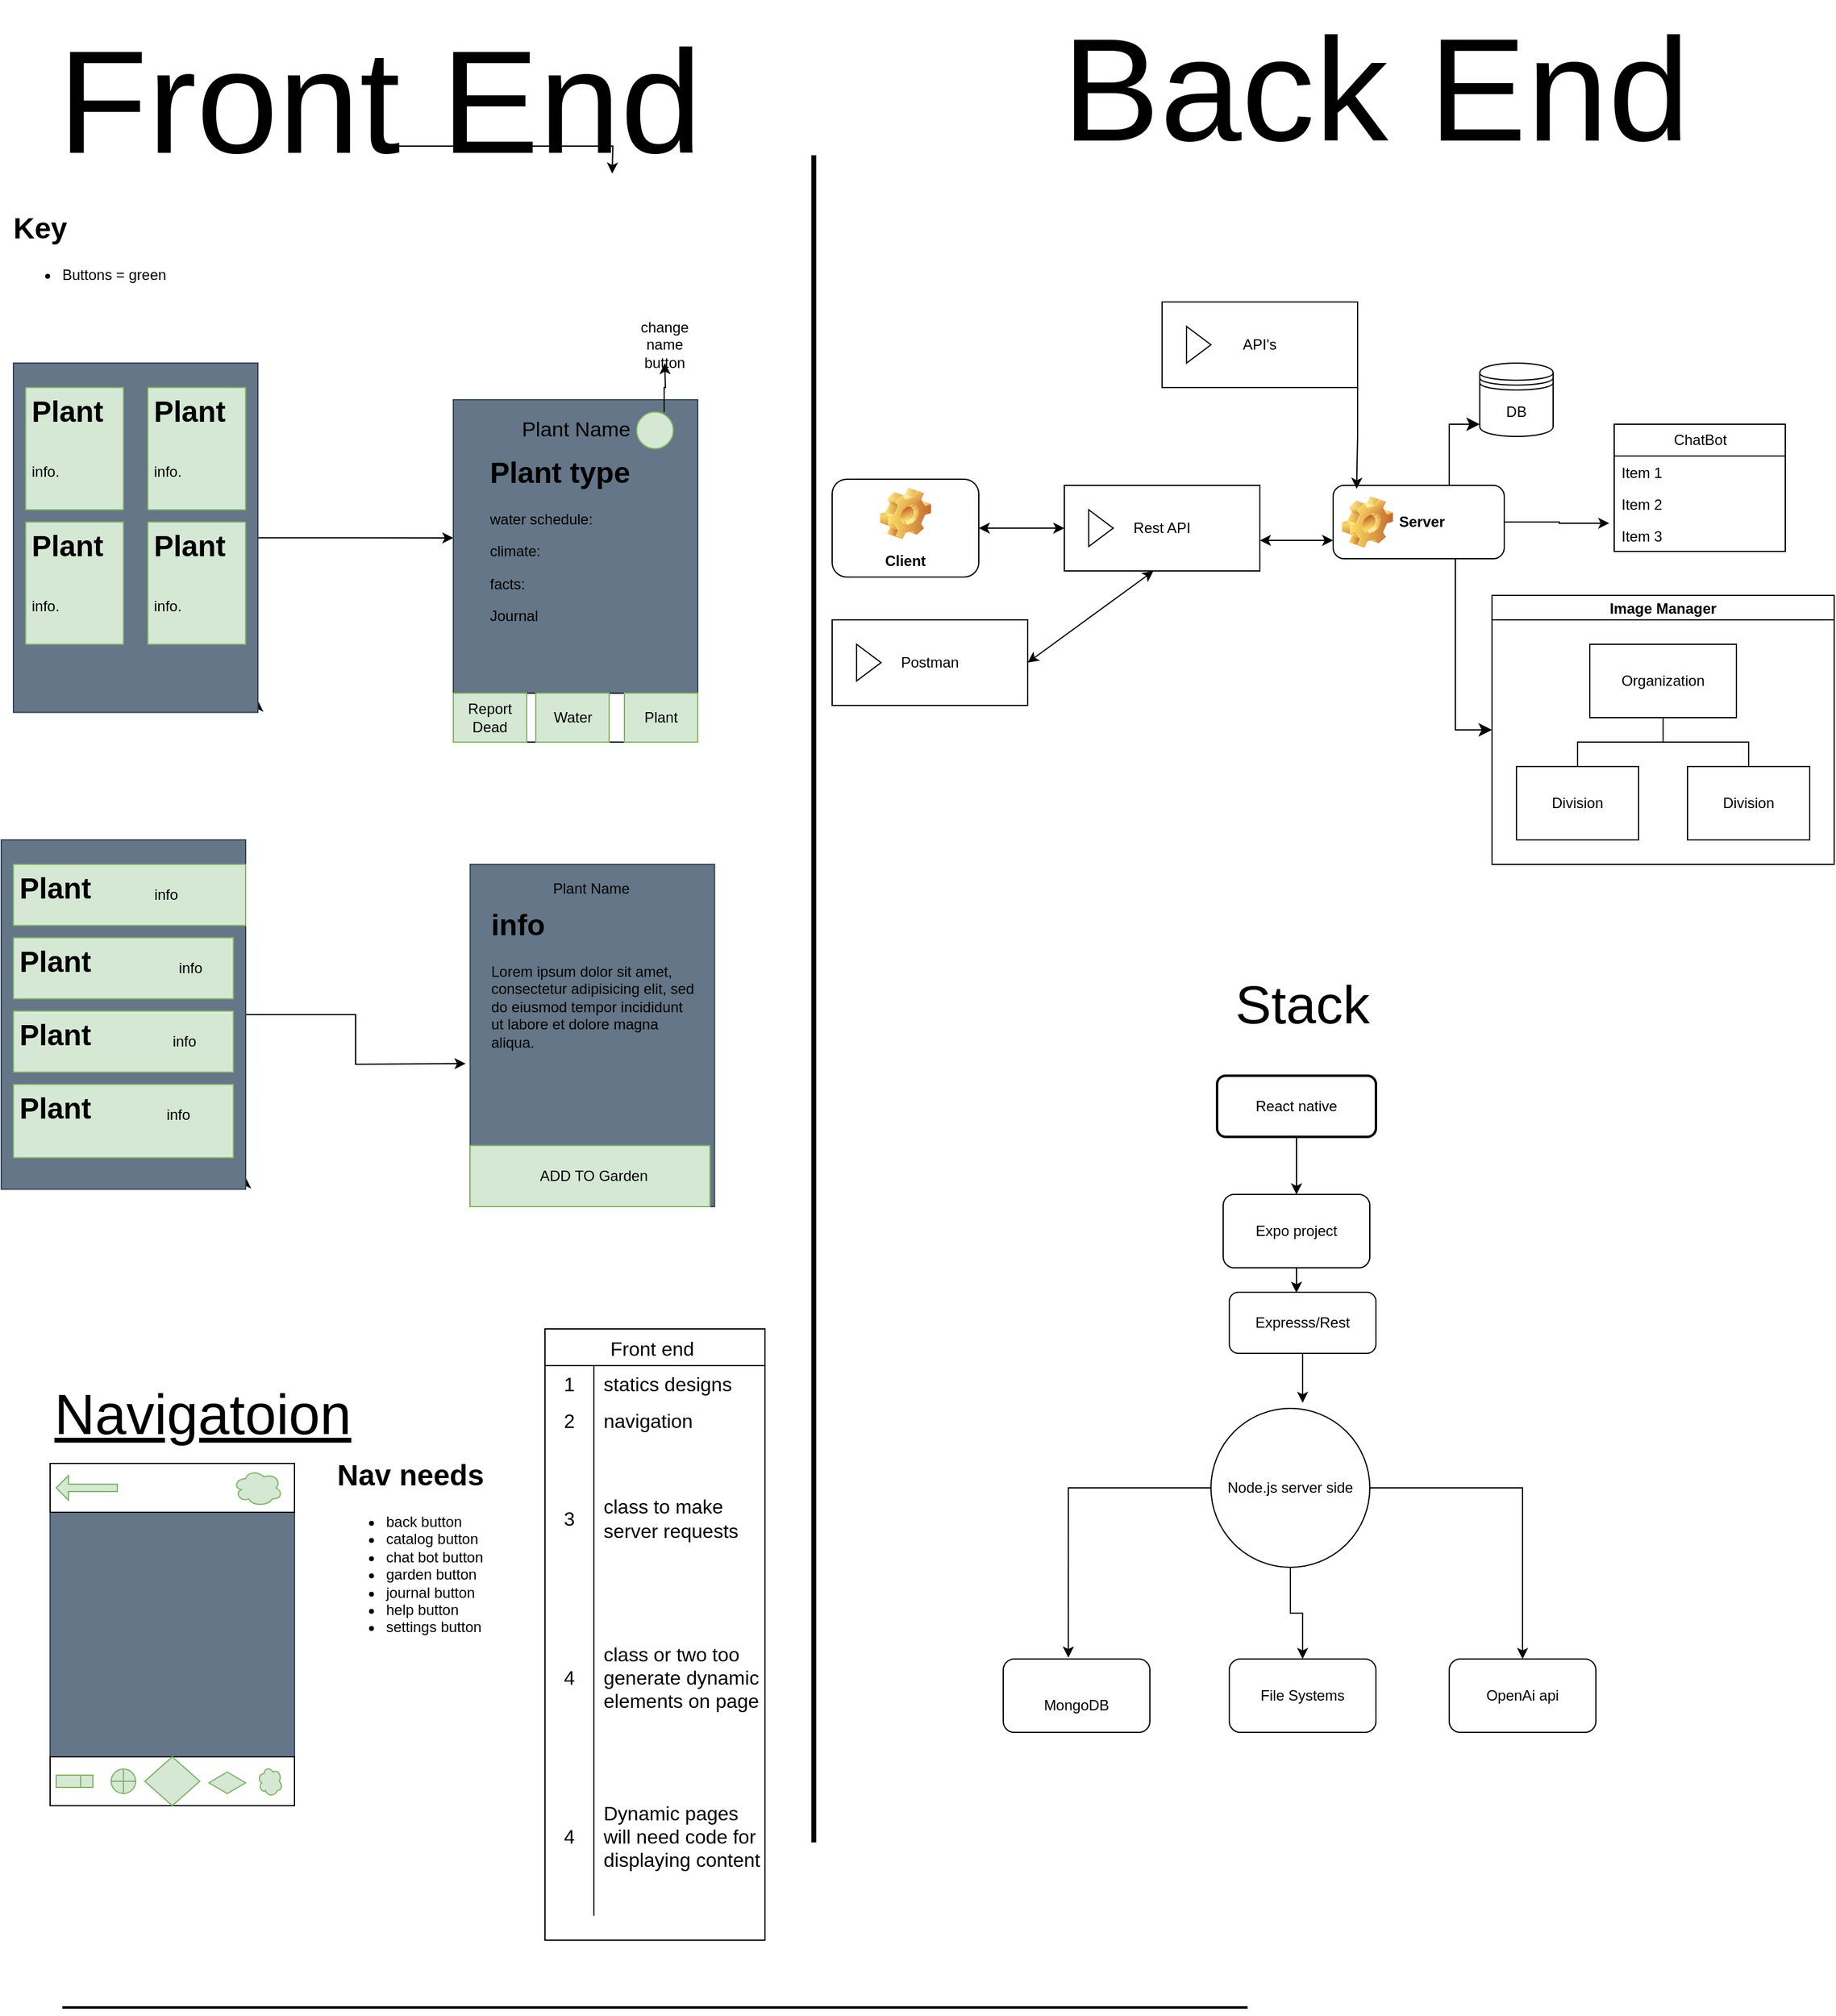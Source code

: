 <mxfile version="23.1.5" type="github">
  <diagram name="Page-1" id="HZjEvbOUQnJ17dc9Jhi6">
    <mxGraphModel dx="1195" dy="1728" grid="1" gridSize="10" guides="1" tooltips="1" connect="1" arrows="1" fold="1" page="1" pageScale="1" pageWidth="850" pageHeight="1100" math="0" shadow="0">
      <root>
        <mxCell id="0" />
        <mxCell id="1" parent="0" />
        <mxCell id="RD_BjFuZVKAJSrdPhWW8-18" value="" style="group" parent="1" vertex="1" connectable="0">
          <mxGeometry x="50" y="60" width="290" height="395.71" as="geometry" />
        </mxCell>
        <mxCell id="RD_BjFuZVKAJSrdPhWW8-17" style="edgeStyle=orthogonalEdgeStyle;rounded=0;orthogonalLoop=1;jettySize=auto;html=1;exitX=1;exitY=1;exitDx=0;exitDy=0;" parent="RD_BjFuZVKAJSrdPhWW8-18" source="RD_BjFuZVKAJSrdPhWW8-3" edge="1">
          <mxGeometry relative="1" as="geometry">
            <mxPoint x="190" y="256" as="targetPoint" />
          </mxGeometry>
        </mxCell>
        <mxCell id="RD_BjFuZVKAJSrdPhWW8-24" style="edgeStyle=orthogonalEdgeStyle;rounded=0;orthogonalLoop=1;jettySize=auto;html=1;exitX=1;exitY=0.5;exitDx=0;exitDy=0;" parent="RD_BjFuZVKAJSrdPhWW8-18" source="RD_BjFuZVKAJSrdPhWW8-3" edge="1">
          <mxGeometry relative="1" as="geometry">
            <mxPoint x="350" y="123" as="targetPoint" />
          </mxGeometry>
        </mxCell>
        <mxCell id="RD_BjFuZVKAJSrdPhWW8-3" value="" style="whiteSpace=wrap;html=1;aspect=fixed;fillColor=#647687;fontColor=#ffffff;strokeColor=#314354;rotation=0;" parent="RD_BjFuZVKAJSrdPhWW8-18" vertex="1">
          <mxGeometry x="-10" y="-20" width="200" height="285.71" as="geometry">
            <mxPoint x="100" y="130" as="offset" />
          </mxGeometry>
        </mxCell>
        <mxCell id="RD_BjFuZVKAJSrdPhWW8-7" value="" style="rounded=0;whiteSpace=wrap;html=1;" parent="RD_BjFuZVKAJSrdPhWW8-18" vertex="1">
          <mxGeometry x="100" width="80" height="100" as="geometry" />
        </mxCell>
        <mxCell id="RD_BjFuZVKAJSrdPhWW8-8" value="" style="rounded=0;whiteSpace=wrap;html=1;" parent="RD_BjFuZVKAJSrdPhWW8-18" vertex="1">
          <mxGeometry width="80" height="100" as="geometry" />
        </mxCell>
        <mxCell id="RD_BjFuZVKAJSrdPhWW8-9" value="" style="rounded=0;whiteSpace=wrap;html=1;" parent="RD_BjFuZVKAJSrdPhWW8-18" vertex="1">
          <mxGeometry x="100" y="110" width="80" height="100" as="geometry" />
        </mxCell>
        <mxCell id="RD_BjFuZVKAJSrdPhWW8-10" value="" style="rounded=0;whiteSpace=wrap;html=1;" parent="RD_BjFuZVKAJSrdPhWW8-18" vertex="1">
          <mxGeometry y="110" width="80" height="100" as="geometry" />
        </mxCell>
        <mxCell id="RD_BjFuZVKAJSrdPhWW8-11" value="&lt;h1&gt;&lt;span style=&quot;background-color: initial;&quot;&gt;Plant&lt;/span&gt;&lt;/h1&gt;&lt;h1&gt;&lt;span style=&quot;background-color: initial; font-size: 12px; font-weight: normal;&quot;&gt;info.&lt;/span&gt;&lt;br&gt;&lt;/h1&gt;" style="text;html=1;strokeColor=#82b366;fillColor=#d5e8d4;spacing=5;spacingTop=-20;whiteSpace=wrap;overflow=hidden;rounded=0;" parent="RD_BjFuZVKAJSrdPhWW8-18" vertex="1">
          <mxGeometry width="80" height="100" as="geometry" />
        </mxCell>
        <mxCell id="RD_BjFuZVKAJSrdPhWW8-12" value="&lt;h1&gt;&lt;span style=&quot;background-color: initial;&quot;&gt;Plant&lt;/span&gt;&lt;/h1&gt;&lt;h1&gt;&lt;span style=&quot;background-color: initial; font-size: 12px; font-weight: normal;&quot;&gt;info.&lt;/span&gt;&lt;br&gt;&lt;/h1&gt;" style="text;html=1;strokeColor=#82b366;fillColor=#d5e8d4;spacing=5;spacingTop=-20;whiteSpace=wrap;overflow=hidden;rounded=0;" parent="RD_BjFuZVKAJSrdPhWW8-18" vertex="1">
          <mxGeometry x="100" width="80" height="100" as="geometry" />
        </mxCell>
        <mxCell id="RD_BjFuZVKAJSrdPhWW8-13" value="&lt;h1&gt;&lt;span style=&quot;background-color: initial;&quot;&gt;Plant&lt;/span&gt;&lt;/h1&gt;&lt;h1&gt;&lt;span style=&quot;background-color: initial; font-size: 12px; font-weight: normal;&quot;&gt;info.&lt;/span&gt;&lt;br&gt;&lt;/h1&gt;" style="text;html=1;strokeColor=#82b366;fillColor=#d5e8d4;spacing=5;spacingTop=-20;whiteSpace=wrap;overflow=hidden;rounded=0;" parent="RD_BjFuZVKAJSrdPhWW8-18" vertex="1">
          <mxGeometry y="110" width="80" height="100" as="geometry" />
        </mxCell>
        <mxCell id="RD_BjFuZVKAJSrdPhWW8-14" value="&lt;h1&gt;&lt;span style=&quot;background-color: initial;&quot;&gt;Plant&lt;/span&gt;&lt;/h1&gt;&lt;h1&gt;&lt;span style=&quot;background-color: initial; font-size: 12px; font-weight: normal;&quot;&gt;info.&lt;/span&gt;&lt;br&gt;&lt;/h1&gt;" style="text;html=1;strokeColor=#82b366;fillColor=#d5e8d4;spacing=5;spacingTop=-20;whiteSpace=wrap;overflow=hidden;rounded=0;" parent="RD_BjFuZVKAJSrdPhWW8-18" vertex="1">
          <mxGeometry x="100" y="110" width="80" height="100" as="geometry" />
        </mxCell>
        <mxCell id="RD_BjFuZVKAJSrdPhWW8-38" value="" style="whiteSpace=wrap;html=1;aspect=fixed;rotation=0;fillColor=#647687;fontColor=#ffffff;strokeColor=#314354;" parent="1" vertex="1">
          <mxGeometry x="400" y="70" width="200" height="280" as="geometry" />
        </mxCell>
        <mxCell id="RD_BjFuZVKAJSrdPhWW8-48" value="" style="rounded=0;whiteSpace=wrap;html=1;" parent="1" vertex="1">
          <mxGeometry x="400" y="310" width="200" height="40" as="geometry" />
        </mxCell>
        <mxCell id="RD_BjFuZVKAJSrdPhWW8-49" value="Report Dead" style="text;html=1;strokeColor=#82b366;fillColor=#d5e8d4;align=center;verticalAlign=middle;whiteSpace=wrap;rounded=0;" parent="1" vertex="1">
          <mxGeometry x="400" y="310" width="60" height="40" as="geometry" />
        </mxCell>
        <mxCell id="RD_BjFuZVKAJSrdPhWW8-52" value="" style="group" parent="1" vertex="1" connectable="0">
          <mxGeometry x="425" y="10" width="177.5" height="340" as="geometry" />
        </mxCell>
        <mxCell id="RD_BjFuZVKAJSrdPhWW8-44" style="edgeStyle=orthogonalEdgeStyle;rounded=0;orthogonalLoop=1;jettySize=auto;html=1;exitX=1;exitY=0;exitDx=0;exitDy=0;" parent="RD_BjFuZVKAJSrdPhWW8-52" source="RD_BjFuZVKAJSrdPhWW8-40" edge="1">
          <mxGeometry relative="1" as="geometry">
            <mxPoint x="148" y="30" as="targetPoint" />
          </mxGeometry>
        </mxCell>
        <mxCell id="RD_BjFuZVKAJSrdPhWW8-40" value="&lt;font style=&quot;font-size: 17px;&quot;&gt;Plant Name&lt;/font&gt;" style="text;html=1;strokeColor=none;fillColor=none;align=center;verticalAlign=middle;whiteSpace=wrap;rounded=0;" parent="RD_BjFuZVKAJSrdPhWW8-52" vertex="1">
          <mxGeometry x="2.5" y="70" width="145" height="30" as="geometry" />
        </mxCell>
        <mxCell id="RD_BjFuZVKAJSrdPhWW8-42" value="" style="ellipse;whiteSpace=wrap;html=1;aspect=fixed;fillColor=#d5e8d4;strokeColor=#82b366;" parent="RD_BjFuZVKAJSrdPhWW8-52" vertex="1">
          <mxGeometry x="125" y="70" width="30" height="30" as="geometry" />
        </mxCell>
        <mxCell id="RD_BjFuZVKAJSrdPhWW8-45" value="change name button" style="text;html=1;strokeColor=none;fillColor=none;align=center;verticalAlign=middle;whiteSpace=wrap;rounded=0;" parent="RD_BjFuZVKAJSrdPhWW8-52" vertex="1">
          <mxGeometry x="117.5" width="60" height="30" as="geometry" />
        </mxCell>
        <mxCell id="RD_BjFuZVKAJSrdPhWW8-47" value="&lt;p style=&quot;line-height: 10%;&quot;&gt;&lt;/p&gt;&lt;h1&gt;Plant type&lt;/h1&gt;&lt;p&gt;water schedule:&lt;/p&gt;&lt;p&gt;climate:&lt;/p&gt;&lt;p&gt;facts:&lt;/p&gt;&lt;p&gt;Journal&lt;/p&gt;&lt;p&gt;_____________&lt;/p&gt;&lt;p&gt;&lt;br&gt;&lt;/p&gt;&lt;p&gt;&lt;/p&gt;" style="text;html=1;strokeColor=none;fillColor=none;spacing=5;spacingTop=-20;whiteSpace=wrap;overflow=hidden;rounded=0;" parent="RD_BjFuZVKAJSrdPhWW8-52" vertex="1">
          <mxGeometry y="100" width="145" height="160" as="geometry" />
        </mxCell>
        <mxCell id="RD_BjFuZVKAJSrdPhWW8-50" value="Water" style="text;html=1;strokeColor=#82b366;fillColor=#d5e8d4;align=center;verticalAlign=middle;whiteSpace=wrap;rounded=0;" parent="RD_BjFuZVKAJSrdPhWW8-52" vertex="1">
          <mxGeometry x="42.5" y="300" width="60" height="40" as="geometry" />
        </mxCell>
        <mxCell id="RD_BjFuZVKAJSrdPhWW8-51" value="Plant" style="text;html=1;strokeColor=#82b366;fillColor=#d5e8d4;align=center;verticalAlign=middle;whiteSpace=wrap;rounded=0;" parent="RD_BjFuZVKAJSrdPhWW8-52" vertex="1">
          <mxGeometry x="115" y="300" width="60" height="40" as="geometry" />
        </mxCell>
        <mxCell id="RD_BjFuZVKAJSrdPhWW8-67" style="edgeStyle=orthogonalEdgeStyle;rounded=0;orthogonalLoop=1;jettySize=auto;html=1;exitX=1;exitY=0.5;exitDx=0;exitDy=0;" parent="1" source="RD_BjFuZVKAJSrdPhWW8-54" edge="1">
          <mxGeometry relative="1" as="geometry">
            <mxPoint x="410" y="613" as="targetPoint" />
          </mxGeometry>
        </mxCell>
        <mxCell id="RD_BjFuZVKAJSrdPhWW8-68" value="" style="group" parent="1" vertex="1" connectable="0">
          <mxGeometry x="40" y="450" width="345.311" height="395.71" as="geometry" />
        </mxCell>
        <mxCell id="RD_BjFuZVKAJSrdPhWW8-53" style="edgeStyle=orthogonalEdgeStyle;rounded=0;orthogonalLoop=1;jettySize=auto;html=1;exitX=1;exitY=1;exitDx=0;exitDy=0;" parent="RD_BjFuZVKAJSrdPhWW8-68" source="RD_BjFuZVKAJSrdPhWW8-54" edge="1">
          <mxGeometry relative="1" as="geometry">
            <mxPoint x="190" y="256" as="targetPoint" />
          </mxGeometry>
        </mxCell>
        <mxCell id="RD_BjFuZVKAJSrdPhWW8-54" value="" style="whiteSpace=wrap;html=1;aspect=fixed;fillColor=#647687;fontColor=#ffffff;strokeColor=#314354;rotation=0;" parent="RD_BjFuZVKAJSrdPhWW8-68" vertex="1">
          <mxGeometry x="-10" y="-20" width="200" height="285.71" as="geometry">
            <mxPoint x="100" y="130" as="offset" />
          </mxGeometry>
        </mxCell>
        <mxCell id="RD_BjFuZVKAJSrdPhWW8-55" value="" style="rounded=0;whiteSpace=wrap;html=1;fillColor=#d5e8d4;strokeColor=#82b366;" parent="RD_BjFuZVKAJSrdPhWW8-68" vertex="1">
          <mxGeometry y="60" width="180" height="50" as="geometry" />
        </mxCell>
        <mxCell id="RD_BjFuZVKAJSrdPhWW8-56" value="" style="rounded=0;whiteSpace=wrap;html=1;" parent="RD_BjFuZVKAJSrdPhWW8-68" vertex="1">
          <mxGeometry width="180" height="50" as="geometry" />
        </mxCell>
        <mxCell id="RD_BjFuZVKAJSrdPhWW8-57" value="" style="rounded=0;whiteSpace=wrap;html=1;fillColor=#d5e8d4;strokeColor=#82b366;" parent="RD_BjFuZVKAJSrdPhWW8-68" vertex="1">
          <mxGeometry y="180" width="180" height="60" as="geometry" />
        </mxCell>
        <mxCell id="RD_BjFuZVKAJSrdPhWW8-58" value="" style="rounded=0;whiteSpace=wrap;html=1;" parent="RD_BjFuZVKAJSrdPhWW8-68" vertex="1">
          <mxGeometry y="120" width="180" height="50" as="geometry" />
        </mxCell>
        <mxCell id="RD_BjFuZVKAJSrdPhWW8-59" value="&lt;h1&gt;&lt;span style=&quot;background-color: initial;&quot;&gt;Plant&lt;/span&gt;&lt;/h1&gt;&lt;h1&gt;&lt;span style=&quot;background-color: initial; font-size: 12px; font-weight: normal;&quot;&gt;info.&lt;/span&gt;&lt;br&gt;&lt;/h1&gt;" style="text;html=1;strokeColor=#82b366;fillColor=#d5e8d4;spacing=5;spacingTop=-20;whiteSpace=wrap;overflow=hidden;rounded=0;" parent="RD_BjFuZVKAJSrdPhWW8-68" vertex="1">
          <mxGeometry width="190" height="50" as="geometry" />
        </mxCell>
        <mxCell id="RD_BjFuZVKAJSrdPhWW8-60" value="&lt;h1&gt;&lt;span style=&quot;background-color: initial;&quot;&gt;Plant&lt;/span&gt;&lt;/h1&gt;&lt;h1&gt;&lt;span style=&quot;background-color: initial; font-size: 12px; font-weight: normal;&quot;&gt;info.&lt;/span&gt;&lt;br&gt;&lt;/h1&gt;" style="text;html=1;strokeColor=none;fillColor=none;spacing=5;spacingTop=-20;whiteSpace=wrap;overflow=hidden;rounded=0;" parent="RD_BjFuZVKAJSrdPhWW8-68" vertex="1">
          <mxGeometry y="60" width="80" height="50" as="geometry" />
        </mxCell>
        <mxCell id="RD_BjFuZVKAJSrdPhWW8-61" value="&lt;h1&gt;&lt;span style=&quot;background-color: initial;&quot;&gt;Plant&lt;/span&gt;&lt;/h1&gt;&lt;h1&gt;&lt;span style=&quot;background-color: initial; font-size: 12px; font-weight: normal;&quot;&gt;info.&lt;/span&gt;&lt;br&gt;&lt;/h1&gt;" style="text;html=1;strokeColor=none;fillColor=none;spacing=5;spacingTop=-20;whiteSpace=wrap;overflow=hidden;rounded=0;" parent="RD_BjFuZVKAJSrdPhWW8-68" vertex="1">
          <mxGeometry y="180" width="70" height="60" as="geometry" />
        </mxCell>
        <mxCell id="RD_BjFuZVKAJSrdPhWW8-62" value="&lt;h1&gt;&lt;span style=&quot;background-color: initial;&quot;&gt;Plant&lt;/span&gt;&lt;/h1&gt;&lt;h1&gt;&lt;span style=&quot;background-color: initial; font-size: 12px; font-weight: normal;&quot;&gt;info.&lt;/span&gt;&lt;br&gt;&lt;/h1&gt;" style="text;html=1;strokeColor=#82b366;fillColor=#d5e8d4;spacing=5;spacingTop=-20;whiteSpace=wrap;overflow=hidden;rounded=0;" parent="RD_BjFuZVKAJSrdPhWW8-68" vertex="1">
          <mxGeometry y="120" width="180" height="50" as="geometry" />
        </mxCell>
        <mxCell id="RD_BjFuZVKAJSrdPhWW8-63" value="info" style="text;html=1;strokeColor=none;fillColor=none;align=center;verticalAlign=middle;whiteSpace=wrap;rounded=0;" parent="RD_BjFuZVKAJSrdPhWW8-68" vertex="1">
          <mxGeometry x="80" width="90" height="50" as="geometry" />
        </mxCell>
        <mxCell id="RD_BjFuZVKAJSrdPhWW8-64" value="info" style="text;html=1;strokeColor=none;fillColor=none;align=center;verticalAlign=middle;whiteSpace=wrap;rounded=0;" parent="RD_BjFuZVKAJSrdPhWW8-68" vertex="1">
          <mxGeometry x="100" y="60" width="90" height="50" as="geometry" />
        </mxCell>
        <mxCell id="RD_BjFuZVKAJSrdPhWW8-65" value="info" style="text;html=1;strokeColor=none;fillColor=none;align=center;verticalAlign=middle;whiteSpace=wrap;rounded=0;" parent="RD_BjFuZVKAJSrdPhWW8-68" vertex="1">
          <mxGeometry x="100" y="120" width="80" height="50" as="geometry" />
        </mxCell>
        <mxCell id="RD_BjFuZVKAJSrdPhWW8-66" value="info" style="text;html=1;strokeColor=none;fillColor=none;align=center;verticalAlign=middle;whiteSpace=wrap;rounded=0;" parent="RD_BjFuZVKAJSrdPhWW8-68" vertex="1">
          <mxGeometry x="90" y="180" width="90" height="50" as="geometry" />
        </mxCell>
        <mxCell id="RD_BjFuZVKAJSrdPhWW8-86" value="" style="whiteSpace=wrap;html=1;aspect=fixed;fillColor=#647687;fontColor=#ffffff;strokeColor=#314354;rotation=0;" parent="1" vertex="1">
          <mxGeometry x="413.75" y="450" width="200" height="280" as="geometry" />
        </mxCell>
        <mxCell id="RD_BjFuZVKAJSrdPhWW8-87" value="Plant Name" style="text;html=1;strokeColor=none;fillColor=none;align=center;verticalAlign=middle;whiteSpace=wrap;rounded=0;" parent="1" vertex="1">
          <mxGeometry x="422.5" y="450" width="180" height="40" as="geometry" />
        </mxCell>
        <mxCell id="RD_BjFuZVKAJSrdPhWW8-88" value="&lt;h1&gt;info&lt;/h1&gt;&lt;p&gt;Lorem ipsum dolor sit amet, consectetur adipisicing elit, sed do eiusmod tempor incididunt ut labore et dolore magna aliqua.&lt;/p&gt;" style="text;html=1;strokeColor=none;fillColor=none;spacing=5;spacingTop=-20;whiteSpace=wrap;overflow=hidden;rounded=0;" parent="1" vertex="1">
          <mxGeometry x="426.25" y="480" width="176.25" height="170" as="geometry" />
        </mxCell>
        <mxCell id="RD_BjFuZVKAJSrdPhWW8-89" value="" style="rounded=0;whiteSpace=wrap;html=1;fillColor=#d5e8d4;strokeColor=#82b366;" parent="1" vertex="1">
          <mxGeometry x="413.75" y="680" width="196.25" height="50" as="geometry" />
        </mxCell>
        <mxCell id="RD_BjFuZVKAJSrdPhWW8-90" value="ADD TO Garden" style="text;html=1;strokeColor=none;fillColor=none;align=center;verticalAlign=middle;whiteSpace=wrap;rounded=0;" parent="1" vertex="1">
          <mxGeometry x="440" y="690" width="150" height="30" as="geometry" />
        </mxCell>
        <mxCell id="6FzhXx4G6628lyMQ1ZNp-1" value="" style="whiteSpace=wrap;html=1;aspect=fixed;fillColor=#647687;fontColor=#ffffff;strokeColor=#314354;rotation=0;" parent="1" vertex="1">
          <mxGeometry x="70" y="940" width="200" height="280" as="geometry" />
        </mxCell>
        <mxCell id="6FzhXx4G6628lyMQ1ZNp-2" value="Navigatoion" style="text;html=1;strokeColor=none;fillColor=none;align=center;verticalAlign=middle;whiteSpace=wrap;rounded=0;fontSize=46;fontStyle=4" parent="1" vertex="1">
          <mxGeometry x="105" y="860" width="180" height="80" as="geometry" />
        </mxCell>
        <mxCell id="6FzhXx4G6628lyMQ1ZNp-3" value="" style="rounded=0;whiteSpace=wrap;html=1;" parent="1" vertex="1">
          <mxGeometry x="70" y="1180" width="200" height="40" as="geometry" />
        </mxCell>
        <mxCell id="6FzhXx4G6628lyMQ1ZNp-4" value="" style="rhombus;whiteSpace=wrap;html=1;fillColor=#d5e8d4;strokeColor=#82b366;" parent="1" vertex="1">
          <mxGeometry x="147.5" y="1180" width="45" height="40" as="geometry" />
        </mxCell>
        <mxCell id="6FzhXx4G6628lyMQ1ZNp-5" value="" style="ellipse;shape=cloud;whiteSpace=wrap;html=1;fillColor=#d5e8d4;strokeColor=#82b366;" parent="1" vertex="1">
          <mxGeometry x="240" y="1187.5" width="20" height="25" as="geometry" />
        </mxCell>
        <mxCell id="6FzhXx4G6628lyMQ1ZNp-6" value="" style="shape=hexagon;perimeter=hexagonPerimeter2;whiteSpace=wrap;html=1;fixedSize=1;fillColor=#d5e8d4;strokeColor=#82b366;" parent="1" vertex="1">
          <mxGeometry x="200" y="1192.5" width="30" height="17.5" as="geometry" />
        </mxCell>
        <mxCell id="6FzhXx4G6628lyMQ1ZNp-11" value="" style="shape=internalStorage;whiteSpace=wrap;html=1;backgroundOutline=1;fillColor=#d5e8d4;strokeColor=#82b366;" parent="1" vertex="1">
          <mxGeometry x="75" y="1195" width="30" height="10" as="geometry" />
        </mxCell>
        <mxCell id="6FzhXx4G6628lyMQ1ZNp-13" value="" style="shape=orEllipse;perimeter=ellipsePerimeter;whiteSpace=wrap;html=1;backgroundOutline=1;fillColor=#d5e8d4;strokeColor=#82b366;" parent="1" vertex="1">
          <mxGeometry x="120" y="1190" width="20" height="20" as="geometry" />
        </mxCell>
        <mxCell id="6FzhXx4G6628lyMQ1ZNp-15" value="" style="rounded=0;whiteSpace=wrap;html=1;" parent="1" vertex="1">
          <mxGeometry x="70" y="940" width="200" height="40" as="geometry" />
        </mxCell>
        <mxCell id="6FzhXx4G6628lyMQ1ZNp-14" value="" style="ellipse;shape=cloud;whiteSpace=wrap;html=1;fillColor=#d5e8d4;strokeColor=#82b366;" parent="1" vertex="1">
          <mxGeometry x="220" y="945" width="40" height="30" as="geometry" />
        </mxCell>
        <mxCell id="6FzhXx4G6628lyMQ1ZNp-16" value="" style="shape=singleArrow;direction=west;whiteSpace=wrap;html=1;fillColor=#d5e8d4;strokeColor=#82b366;" parent="1" vertex="1">
          <mxGeometry x="75" y="950" width="50" height="20" as="geometry" />
        </mxCell>
        <mxCell id="6FzhXx4G6628lyMQ1ZNp-17" value="&lt;h1&gt;Key&lt;/h1&gt;&lt;p&gt;&lt;/p&gt;&lt;ul&gt;&lt;li&gt;Buttons = green&lt;/li&gt;&lt;/ul&gt;&lt;p&gt;&lt;/p&gt;" style="text;html=1;strokeColor=none;fillColor=none;spacing=5;spacingTop=-20;whiteSpace=wrap;overflow=hidden;rounded=0;" parent="1" vertex="1">
          <mxGeometry x="35" y="-90" width="190" height="120" as="geometry" />
        </mxCell>
        <mxCell id="6FzhXx4G6628lyMQ1ZNp-18" value="&lt;h1&gt;Nav needs&lt;/h1&gt;&lt;div&gt;&lt;ul&gt;&lt;li&gt;back button&lt;/li&gt;&lt;li&gt;catalog button&lt;/li&gt;&lt;li&gt;chat bot button&lt;/li&gt;&lt;li&gt;garden button&lt;/li&gt;&lt;li&gt;journal button&amp;nbsp;&lt;/li&gt;&lt;li&gt;help button&lt;/li&gt;&lt;li&gt;settings button&lt;/li&gt;&lt;/ul&gt;&lt;/div&gt;" style="text;html=1;strokeColor=none;fillColor=none;spacing=5;spacingTop=-20;whiteSpace=wrap;overflow=hidden;rounded=0;" parent="1" vertex="1">
          <mxGeometry x="300" y="930" width="190" height="170" as="geometry" />
        </mxCell>
        <mxCell id="yAr_MvbeeYoECJWo9JC5-1" value="" style="line;strokeWidth=4;direction=south;html=1;perimeter=backbonePerimeter;points=[];outlineConnect=0;" parent="1" vertex="1">
          <mxGeometry x="690" y="-130" width="10" height="1380" as="geometry" />
        </mxCell>
        <mxCell id="yAr_MvbeeYoECJWo9JC5-4" value="" style="edgeStyle=orthogonalEdgeStyle;rounded=0;orthogonalLoop=1;jettySize=auto;html=1;" parent="1" source="yAr_MvbeeYoECJWo9JC5-2" edge="1">
          <mxGeometry relative="1" as="geometry">
            <mxPoint x="530" y="-115" as="targetPoint" />
          </mxGeometry>
        </mxCell>
        <mxCell id="yAr_MvbeeYoECJWo9JC5-2" value="Front End" style="text;html=1;strokeColor=none;fillColor=none;align=center;verticalAlign=middle;whiteSpace=wrap;rounded=0;fontSize=120;" parent="1" vertex="1">
          <mxGeometry x="35" y="-190" width="610" height="30" as="geometry" />
        </mxCell>
        <mxCell id="yAr_MvbeeYoECJWo9JC5-5" value="Back End" style="text;html=1;strokeColor=none;fillColor=none;align=center;verticalAlign=middle;whiteSpace=wrap;rounded=0;fontSize=120;" parent="1" vertex="1">
          <mxGeometry x="850" y="-200" width="610" height="30" as="geometry" />
        </mxCell>
        <mxCell id="yAr_MvbeeYoECJWo9JC5-13" value="Image Manager" style="swimlane;startSize=20;horizontal=1;containerType=tree;newEdgeStyle={&quot;edgeStyle&quot;:&quot;elbowEdgeStyle&quot;,&quot;startArrow&quot;:&quot;none&quot;,&quot;endArrow&quot;:&quot;none&quot;};" parent="1" vertex="1">
          <mxGeometry x="1250" y="230" width="280" height="220" as="geometry" />
        </mxCell>
        <mxCell id="yAr_MvbeeYoECJWo9JC5-14" value="" style="edgeStyle=elbowEdgeStyle;elbow=vertical;sourcePerimeterSpacing=0;targetPerimeterSpacing=0;startArrow=none;endArrow=none;rounded=0;curved=0;" parent="yAr_MvbeeYoECJWo9JC5-13" source="yAr_MvbeeYoECJWo9JC5-16" target="yAr_MvbeeYoECJWo9JC5-17" edge="1">
          <mxGeometry relative="1" as="geometry" />
        </mxCell>
        <mxCell id="yAr_MvbeeYoECJWo9JC5-15" value="" style="edgeStyle=elbowEdgeStyle;elbow=vertical;sourcePerimeterSpacing=0;targetPerimeterSpacing=0;startArrow=none;endArrow=none;rounded=0;curved=0;" parent="yAr_MvbeeYoECJWo9JC5-13" source="yAr_MvbeeYoECJWo9JC5-16" target="yAr_MvbeeYoECJWo9JC5-18" edge="1">
          <mxGeometry relative="1" as="geometry" />
        </mxCell>
        <UserObject label="Organization" treeRoot="1" id="yAr_MvbeeYoECJWo9JC5-16">
          <mxCell style="whiteSpace=wrap;html=1;align=center;treeFolding=1;treeMoving=1;newEdgeStyle={&quot;edgeStyle&quot;:&quot;elbowEdgeStyle&quot;,&quot;startArrow&quot;:&quot;none&quot;,&quot;endArrow&quot;:&quot;none&quot;};" parent="yAr_MvbeeYoECJWo9JC5-13" vertex="1">
            <mxGeometry x="80" y="40" width="120" height="60" as="geometry" />
          </mxCell>
        </UserObject>
        <mxCell id="yAr_MvbeeYoECJWo9JC5-17" value="Division" style="whiteSpace=wrap;html=1;align=center;verticalAlign=middle;treeFolding=1;treeMoving=1;newEdgeStyle={&quot;edgeStyle&quot;:&quot;elbowEdgeStyle&quot;,&quot;startArrow&quot;:&quot;none&quot;,&quot;endArrow&quot;:&quot;none&quot;};" parent="yAr_MvbeeYoECJWo9JC5-13" vertex="1">
          <mxGeometry x="20" y="140" width="100" height="60" as="geometry" />
        </mxCell>
        <mxCell id="yAr_MvbeeYoECJWo9JC5-18" value="Division" style="whiteSpace=wrap;html=1;align=center;verticalAlign=middle;treeFolding=1;treeMoving=1;newEdgeStyle={&quot;edgeStyle&quot;:&quot;elbowEdgeStyle&quot;,&quot;startArrow&quot;:&quot;none&quot;,&quot;endArrow&quot;:&quot;none&quot;};" parent="yAr_MvbeeYoECJWo9JC5-13" vertex="1">
          <mxGeometry x="160" y="140" width="100" height="60" as="geometry" />
        </mxCell>
        <mxCell id="yAr_MvbeeYoECJWo9JC5-31" value="Client" style="label;whiteSpace=wrap;html=1;align=center;verticalAlign=bottom;spacingLeft=0;spacingBottom=4;imageAlign=center;imageVerticalAlign=top;image=img/clipart/Gear_128x128.png" parent="1" vertex="1">
          <mxGeometry x="710" y="135" width="120" height="80" as="geometry" />
        </mxCell>
        <mxCell id="yAr_MvbeeYoECJWo9JC5-35" value="Postman" style="html=1;whiteSpace=wrap;container=1;recursiveResize=0;collapsible=0;" parent="1" vertex="1">
          <mxGeometry x="710" y="250" width="160" height="70" as="geometry" />
        </mxCell>
        <mxCell id="yAr_MvbeeYoECJWo9JC5-36" value="" style="triangle;html=1;whiteSpace=wrap;" parent="yAr_MvbeeYoECJWo9JC5-35" vertex="1">
          <mxGeometry x="20" y="20" width="20" height="30" as="geometry" />
        </mxCell>
        <mxCell id="yAr_MvbeeYoECJWo9JC5-43" value="" style="group" parent="1" vertex="1" connectable="0">
          <mxGeometry x="900" y="40" width="590" height="170" as="geometry" />
        </mxCell>
        <mxCell id="yAr_MvbeeYoECJWo9JC5-6" value="Server" style="label;whiteSpace=wrap;html=1;image=img/clipart/Gear_128x128.png" parent="yAr_MvbeeYoECJWo9JC5-43" vertex="1">
          <mxGeometry x="220" y="100" width="140" height="60" as="geometry" />
        </mxCell>
        <mxCell id="yAr_MvbeeYoECJWo9JC5-7" value="Rest API" style="html=1;whiteSpace=wrap;container=1;recursiveResize=0;collapsible=0;" parent="yAr_MvbeeYoECJWo9JC5-43" vertex="1">
          <mxGeometry y="100" width="160" height="70" as="geometry" />
        </mxCell>
        <mxCell id="yAr_MvbeeYoECJWo9JC5-8" value="" style="triangle;html=1;whiteSpace=wrap;" parent="yAr_MvbeeYoECJWo9JC5-7" vertex="1">
          <mxGeometry x="20" y="20" width="20" height="30" as="geometry" />
        </mxCell>
        <mxCell id="yAr_MvbeeYoECJWo9JC5-10" value="" style="edgeStyle=elbowEdgeStyle;elbow=horizontal;endArrow=classic;html=1;curved=0;rounded=0;endSize=8;startSize=8;" parent="yAr_MvbeeYoECJWo9JC5-43" edge="1">
          <mxGeometry width="50" height="50" relative="1" as="geometry">
            <mxPoint x="290" y="100" as="sourcePoint" />
            <mxPoint x="340" y="50" as="targetPoint" />
          </mxGeometry>
        </mxCell>
        <mxCell id="yAr_MvbeeYoECJWo9JC5-11" value="DB&lt;br&gt;" style="shape=datastore;whiteSpace=wrap;html=1;" parent="yAr_MvbeeYoECJWo9JC5-43" vertex="1">
          <mxGeometry x="340" width="60" height="60" as="geometry" />
        </mxCell>
        <mxCell id="yAr_MvbeeYoECJWo9JC5-12" value="" style="edgeStyle=elbowEdgeStyle;elbow=horizontal;endArrow=classic;html=1;curved=0;rounded=0;endSize=8;startSize=8;" parent="yAr_MvbeeYoECJWo9JC5-43" target="yAr_MvbeeYoECJWo9JC5-13" edge="1">
          <mxGeometry width="50" height="50" relative="1" as="geometry">
            <mxPoint x="290" y="160" as="sourcePoint" />
            <mxPoint x="360" y="250" as="targetPoint" />
            <Array as="points">
              <mxPoint x="320" y="170" />
            </Array>
          </mxGeometry>
        </mxCell>
        <mxCell id="yAr_MvbeeYoECJWo9JC5-32" value="" style="endArrow=classic;startArrow=classic;html=1;rounded=0;entryX=0;entryY=0.75;entryDx=0;entryDy=0;exitX=1;exitY=0.643;exitDx=0;exitDy=0;exitPerimeter=0;" parent="yAr_MvbeeYoECJWo9JC5-43" source="yAr_MvbeeYoECJWo9JC5-7" target="yAr_MvbeeYoECJWo9JC5-6" edge="1">
          <mxGeometry width="50" height="50" relative="1" as="geometry">
            <mxPoint x="180" y="140" as="sourcePoint" />
            <mxPoint x="230" y="90" as="targetPoint" />
          </mxGeometry>
        </mxCell>
        <mxCell id="yAr_MvbeeYoECJWo9JC5-33" value="" style="endArrow=classic;startArrow=classic;html=1;rounded=0;entryX=0;entryY=0.5;entryDx=0;entryDy=0;exitX=1;exitY=0.5;exitDx=0;exitDy=0;" parent="yAr_MvbeeYoECJWo9JC5-43" source="yAr_MvbeeYoECJWo9JC5-31" target="yAr_MvbeeYoECJWo9JC5-7" edge="1">
          <mxGeometry width="50" height="50" relative="1" as="geometry">
            <mxPoint x="-30" y="160" as="sourcePoint" />
            <mxPoint x="30" y="160" as="targetPoint" />
          </mxGeometry>
        </mxCell>
        <mxCell id="yAr_MvbeeYoECJWo9JC5-37" value="" style="endArrow=classic;startArrow=classic;html=1;rounded=0;entryX=0.456;entryY=1;entryDx=0;entryDy=0;exitX=1;exitY=0.5;exitDx=0;exitDy=0;entryPerimeter=0;" parent="yAr_MvbeeYoECJWo9JC5-43" source="yAr_MvbeeYoECJWo9JC5-35" target="yAr_MvbeeYoECJWo9JC5-7" edge="1">
          <mxGeometry width="50" height="50" relative="1" as="geometry">
            <mxPoint x="40" y="220" as="sourcePoint" />
            <mxPoint x="110" y="220" as="targetPoint" />
          </mxGeometry>
        </mxCell>
        <mxCell id="yAr_MvbeeYoECJWo9JC5-38" value="ChatBot" style="swimlane;fontStyle=0;childLayout=stackLayout;horizontal=1;startSize=26;fillColor=none;horizontalStack=0;resizeParent=1;resizeParentMax=0;resizeLast=0;collapsible=1;marginBottom=0;html=1;" parent="yAr_MvbeeYoECJWo9JC5-43" vertex="1">
          <mxGeometry x="450" y="50" width="140" height="104" as="geometry" />
        </mxCell>
        <mxCell id="yAr_MvbeeYoECJWo9JC5-39" value="Item 1" style="text;strokeColor=none;fillColor=none;align=left;verticalAlign=top;spacingLeft=4;spacingRight=4;overflow=hidden;rotatable=0;points=[[0,0.5],[1,0.5]];portConstraint=eastwest;whiteSpace=wrap;html=1;" parent="yAr_MvbeeYoECJWo9JC5-38" vertex="1">
          <mxGeometry y="26" width="140" height="26" as="geometry" />
        </mxCell>
        <mxCell id="yAr_MvbeeYoECJWo9JC5-40" value="Item 2" style="text;strokeColor=none;fillColor=none;align=left;verticalAlign=top;spacingLeft=4;spacingRight=4;overflow=hidden;rotatable=0;points=[[0,0.5],[1,0.5]];portConstraint=eastwest;whiteSpace=wrap;html=1;" parent="yAr_MvbeeYoECJWo9JC5-38" vertex="1">
          <mxGeometry y="52" width="140" height="26" as="geometry" />
        </mxCell>
        <mxCell id="yAr_MvbeeYoECJWo9JC5-41" value="Item 3" style="text;strokeColor=none;fillColor=none;align=left;verticalAlign=top;spacingLeft=4;spacingRight=4;overflow=hidden;rotatable=0;points=[[0,0.5],[1,0.5]];portConstraint=eastwest;whiteSpace=wrap;html=1;" parent="yAr_MvbeeYoECJWo9JC5-38" vertex="1">
          <mxGeometry y="78" width="140" height="26" as="geometry" />
        </mxCell>
        <mxCell id="yAr_MvbeeYoECJWo9JC5-42" style="edgeStyle=orthogonalEdgeStyle;rounded=0;orthogonalLoop=1;jettySize=auto;html=1;exitX=1;exitY=0.5;exitDx=0;exitDy=0;entryX=-0.029;entryY=0.115;entryDx=0;entryDy=0;entryPerimeter=0;" parent="yAr_MvbeeYoECJWo9JC5-43" source="yAr_MvbeeYoECJWo9JC5-6" target="yAr_MvbeeYoECJWo9JC5-41" edge="1">
          <mxGeometry relative="1" as="geometry" />
        </mxCell>
        <mxCell id="yAr_MvbeeYoECJWo9JC5-44" value="React native" style="rounded=1;whiteSpace=wrap;html=1;absoluteArcSize=1;arcSize=14;strokeWidth=2;" parent="1" vertex="1">
          <mxGeometry x="1025" y="622.85" width="130" height="50" as="geometry" />
        </mxCell>
        <mxCell id="yAr_MvbeeYoECJWo9JC5-45" value="Stack" style="text;html=1;strokeColor=none;fillColor=none;align=center;verticalAlign=middle;whiteSpace=wrap;rounded=0;fontSize=44;" parent="1" vertex="1">
          <mxGeometry x="1065" y="550" width="60" height="30" as="geometry" />
        </mxCell>
        <mxCell id="yAr_MvbeeYoECJWo9JC5-46" value="" style="endArrow=classic;html=1;rounded=0;exitX=0.5;exitY=1;exitDx=0;exitDy=0;" parent="1" source="yAr_MvbeeYoECJWo9JC5-44" edge="1">
          <mxGeometry width="50" height="50" relative="1" as="geometry">
            <mxPoint x="1030" y="850" as="sourcePoint" />
            <mxPoint x="1090" y="720" as="targetPoint" />
          </mxGeometry>
        </mxCell>
        <mxCell id="yAr_MvbeeYoECJWo9JC5-53" style="edgeStyle=orthogonalEdgeStyle;rounded=0;orthogonalLoop=1;jettySize=auto;html=1;exitX=0.5;exitY=1;exitDx=0;exitDy=0;" parent="1" source="yAr_MvbeeYoECJWo9JC5-47" target="yAr_MvbeeYoECJWo9JC5-51" edge="1">
          <mxGeometry relative="1" as="geometry" />
        </mxCell>
        <mxCell id="yAr_MvbeeYoECJWo9JC5-55" style="edgeStyle=orthogonalEdgeStyle;rounded=0;orthogonalLoop=1;jettySize=auto;html=1;exitX=1;exitY=0.5;exitDx=0;exitDy=0;" parent="1" source="yAr_MvbeeYoECJWo9JC5-47" target="yAr_MvbeeYoECJWo9JC5-52" edge="1">
          <mxGeometry relative="1" as="geometry" />
        </mxCell>
        <mxCell id="yAr_MvbeeYoECJWo9JC5-47" value="Node.js server side" style="ellipse;whiteSpace=wrap;html=1;aspect=fixed;" parent="1" vertex="1">
          <mxGeometry x="1020" y="895" width="130" height="130" as="geometry" />
        </mxCell>
        <mxCell id="yAr_MvbeeYoECJWo9JC5-48" value="Expresss/Rest" style="rounded=1;whiteSpace=wrap;html=1;" parent="1" vertex="1">
          <mxGeometry x="1035" y="800" width="120" height="50" as="geometry" />
        </mxCell>
        <mxCell id="yAr_MvbeeYoECJWo9JC5-49" style="edgeStyle=orthogonalEdgeStyle;rounded=0;orthogonalLoop=1;jettySize=auto;html=1;exitX=0.5;exitY=1;exitDx=0;exitDy=0;entryX=0.577;entryY=-0.035;entryDx=0;entryDy=0;entryPerimeter=0;" parent="1" source="yAr_MvbeeYoECJWo9JC5-48" target="yAr_MvbeeYoECJWo9JC5-47" edge="1">
          <mxGeometry relative="1" as="geometry" />
        </mxCell>
        <mxCell id="yAr_MvbeeYoECJWo9JC5-50" value="&lt;br&gt;MongoDB" style="rounded=1;whiteSpace=wrap;html=1;" parent="1" vertex="1">
          <mxGeometry x="850" y="1100" width="120" height="60" as="geometry" />
        </mxCell>
        <mxCell id="yAr_MvbeeYoECJWo9JC5-51" value="File Systems" style="rounded=1;whiteSpace=wrap;html=1;" parent="1" vertex="1">
          <mxGeometry x="1035" y="1100" width="120" height="60" as="geometry" />
        </mxCell>
        <mxCell id="yAr_MvbeeYoECJWo9JC5-52" value="OpenAi api" style="rounded=1;whiteSpace=wrap;html=1;" parent="1" vertex="1">
          <mxGeometry x="1215" y="1100" width="120" height="60" as="geometry" />
        </mxCell>
        <mxCell id="yAr_MvbeeYoECJWo9JC5-54" style="edgeStyle=orthogonalEdgeStyle;rounded=0;orthogonalLoop=1;jettySize=auto;html=1;exitX=0;exitY=0.5;exitDx=0;exitDy=0;entryX=0.444;entryY=-0.019;entryDx=0;entryDy=0;entryPerimeter=0;" parent="1" source="yAr_MvbeeYoECJWo9JC5-47" target="yAr_MvbeeYoECJWo9JC5-50" edge="1">
          <mxGeometry relative="1" as="geometry" />
        </mxCell>
        <mxCell id="yAr_MvbeeYoECJWo9JC5-56" value="Expo project" style="rounded=1;whiteSpace=wrap;html=1;" parent="1" vertex="1">
          <mxGeometry x="1030" y="720" width="120" height="60" as="geometry" />
        </mxCell>
        <mxCell id="yAr_MvbeeYoECJWo9JC5-57" style="edgeStyle=orthogonalEdgeStyle;rounded=0;orthogonalLoop=1;jettySize=auto;html=1;exitX=0.5;exitY=1;exitDx=0;exitDy=0;entryX=0.458;entryY=0.01;entryDx=0;entryDy=0;entryPerimeter=0;" parent="1" source="yAr_MvbeeYoECJWo9JC5-56" target="yAr_MvbeeYoECJWo9JC5-48" edge="1">
          <mxGeometry relative="1" as="geometry" />
        </mxCell>
        <mxCell id="yAr_MvbeeYoECJWo9JC5-58" value="" style="line;strokeWidth=2;html=1;" parent="1" vertex="1">
          <mxGeometry x="80" y="1380" width="970" height="10" as="geometry" />
        </mxCell>
        <mxCell id="yAr_MvbeeYoECJWo9JC5-59" value="Front end " style="shape=table;startSize=30;container=1;collapsible=0;childLayout=tableLayout;fixedRows=1;rowLines=0;fontStyle=0;strokeColor=default;fontSize=16;" parent="1" vertex="1">
          <mxGeometry x="475" y="830" width="180" height="500" as="geometry" />
        </mxCell>
        <mxCell id="yAr_MvbeeYoECJWo9JC5-60" value="" style="shape=tableRow;horizontal=0;startSize=0;swimlaneHead=0;swimlaneBody=0;top=0;left=0;bottom=0;right=0;collapsible=0;dropTarget=0;fillColor=none;points=[[0,0.5],[1,0.5]];portConstraint=eastwest;strokeColor=inherit;fontSize=16;" parent="yAr_MvbeeYoECJWo9JC5-59" vertex="1">
          <mxGeometry y="30" width="180" height="30" as="geometry" />
        </mxCell>
        <mxCell id="yAr_MvbeeYoECJWo9JC5-61" value="1" style="shape=partialRectangle;html=1;whiteSpace=wrap;connectable=0;fillColor=none;top=0;left=0;bottom=0;right=0;overflow=hidden;pointerEvents=1;strokeColor=inherit;fontSize=16;" parent="yAr_MvbeeYoECJWo9JC5-60" vertex="1">
          <mxGeometry width="40" height="30" as="geometry">
            <mxRectangle width="40" height="30" as="alternateBounds" />
          </mxGeometry>
        </mxCell>
        <mxCell id="yAr_MvbeeYoECJWo9JC5-62" value="statics designs" style="shape=partialRectangle;html=1;whiteSpace=wrap;connectable=0;fillColor=none;top=0;left=0;bottom=0;right=0;align=left;spacingLeft=6;overflow=hidden;strokeColor=inherit;fontSize=16;" parent="yAr_MvbeeYoECJWo9JC5-60" vertex="1">
          <mxGeometry x="40" width="140" height="30" as="geometry">
            <mxRectangle width="140" height="30" as="alternateBounds" />
          </mxGeometry>
        </mxCell>
        <mxCell id="yAr_MvbeeYoECJWo9JC5-63" value="" style="shape=tableRow;horizontal=0;startSize=0;swimlaneHead=0;swimlaneBody=0;top=0;left=0;bottom=0;right=0;collapsible=0;dropTarget=0;fillColor=none;points=[[0,0.5],[1,0.5]];portConstraint=eastwest;strokeColor=inherit;fontSize=16;" parent="yAr_MvbeeYoECJWo9JC5-59" vertex="1">
          <mxGeometry y="60" width="180" height="30" as="geometry" />
        </mxCell>
        <mxCell id="yAr_MvbeeYoECJWo9JC5-64" value="2" style="shape=partialRectangle;html=1;whiteSpace=wrap;connectable=0;fillColor=none;top=0;left=0;bottom=0;right=0;overflow=hidden;strokeColor=inherit;fontSize=16;" parent="yAr_MvbeeYoECJWo9JC5-63" vertex="1">
          <mxGeometry width="40" height="30" as="geometry">
            <mxRectangle width="40" height="30" as="alternateBounds" />
          </mxGeometry>
        </mxCell>
        <mxCell id="yAr_MvbeeYoECJWo9JC5-65" value="navigation" style="shape=partialRectangle;html=1;whiteSpace=wrap;connectable=0;fillColor=none;top=0;left=0;bottom=0;right=0;align=left;spacingLeft=6;overflow=hidden;strokeColor=inherit;fontSize=16;" parent="yAr_MvbeeYoECJWo9JC5-63" vertex="1">
          <mxGeometry x="40" width="140" height="30" as="geometry">
            <mxRectangle width="140" height="30" as="alternateBounds" />
          </mxGeometry>
        </mxCell>
        <mxCell id="yAr_MvbeeYoECJWo9JC5-66" value="" style="shape=tableRow;horizontal=0;startSize=0;swimlaneHead=0;swimlaneBody=0;top=0;left=0;bottom=0;right=0;collapsible=0;dropTarget=0;fillColor=none;points=[[0,0.5],[1,0.5]];portConstraint=eastwest;strokeColor=inherit;fontSize=16;" parent="yAr_MvbeeYoECJWo9JC5-59" vertex="1">
          <mxGeometry y="90" width="180" height="130" as="geometry" />
        </mxCell>
        <mxCell id="yAr_MvbeeYoECJWo9JC5-67" value="3" style="shape=partialRectangle;html=1;whiteSpace=wrap;connectable=0;fillColor=none;top=0;left=0;bottom=0;right=0;overflow=hidden;strokeColor=inherit;fontSize=16;" parent="yAr_MvbeeYoECJWo9JC5-66" vertex="1">
          <mxGeometry width="40" height="130" as="geometry">
            <mxRectangle width="40" height="130" as="alternateBounds" />
          </mxGeometry>
        </mxCell>
        <mxCell id="yAr_MvbeeYoECJWo9JC5-68" value="class to make server requests&lt;br&gt;" style="shape=partialRectangle;html=1;whiteSpace=wrap;connectable=0;fillColor=none;top=0;left=0;bottom=0;right=0;align=left;spacingLeft=6;overflow=hidden;strokeColor=inherit;fontSize=16;" parent="yAr_MvbeeYoECJWo9JC5-66" vertex="1">
          <mxGeometry x="40" width="140" height="130" as="geometry">
            <mxRectangle width="140" height="130" as="alternateBounds" />
          </mxGeometry>
        </mxCell>
        <mxCell id="yAr_MvbeeYoECJWo9JC5-69" value="" style="shape=tableRow;horizontal=0;startSize=0;swimlaneHead=0;swimlaneBody=0;top=0;left=0;bottom=0;right=0;collapsible=0;dropTarget=0;fillColor=none;points=[[0,0.5],[1,0.5]];portConstraint=eastwest;strokeColor=inherit;fontSize=16;" parent="yAr_MvbeeYoECJWo9JC5-59" vertex="1">
          <mxGeometry y="220" width="180" height="130" as="geometry" />
        </mxCell>
        <mxCell id="yAr_MvbeeYoECJWo9JC5-70" value="4" style="shape=partialRectangle;html=1;whiteSpace=wrap;connectable=0;fillColor=none;top=0;left=0;bottom=0;right=0;overflow=hidden;strokeColor=inherit;fontSize=16;" parent="yAr_MvbeeYoECJWo9JC5-69" vertex="1">
          <mxGeometry width="40" height="130" as="geometry">
            <mxRectangle width="40" height="130" as="alternateBounds" />
          </mxGeometry>
        </mxCell>
        <mxCell id="yAr_MvbeeYoECJWo9JC5-71" value="class or two too generate dynamic elements on page" style="shape=partialRectangle;html=1;whiteSpace=wrap;connectable=0;fillColor=none;top=0;left=0;bottom=0;right=0;align=left;spacingLeft=6;overflow=hidden;strokeColor=inherit;fontSize=16;" parent="yAr_MvbeeYoECJWo9JC5-69" vertex="1">
          <mxGeometry x="40" width="140" height="130" as="geometry">
            <mxRectangle width="140" height="130" as="alternateBounds" />
          </mxGeometry>
        </mxCell>
        <mxCell id="yAr_MvbeeYoECJWo9JC5-72" value="" style="shape=tableRow;horizontal=0;startSize=0;swimlaneHead=0;swimlaneBody=0;top=0;left=0;bottom=0;right=0;collapsible=0;dropTarget=0;fillColor=none;points=[[0,0.5],[1,0.5]];portConstraint=eastwest;strokeColor=inherit;fontSize=16;" parent="yAr_MvbeeYoECJWo9JC5-59" vertex="1">
          <mxGeometry y="350" width="180" height="130" as="geometry" />
        </mxCell>
        <mxCell id="yAr_MvbeeYoECJWo9JC5-73" value="4" style="shape=partialRectangle;html=1;whiteSpace=wrap;connectable=0;fillColor=none;top=0;left=0;bottom=0;right=0;overflow=hidden;strokeColor=inherit;fontSize=16;" parent="yAr_MvbeeYoECJWo9JC5-72" vertex="1">
          <mxGeometry width="40" height="130" as="geometry">
            <mxRectangle width="40" height="130" as="alternateBounds" />
          </mxGeometry>
        </mxCell>
        <mxCell id="yAr_MvbeeYoECJWo9JC5-74" value="Dynamic pages will need code for displaying content" style="shape=partialRectangle;html=1;whiteSpace=wrap;connectable=0;fillColor=none;top=0;left=0;bottom=0;right=0;align=left;spacingLeft=6;overflow=hidden;strokeColor=inherit;fontSize=16;" parent="yAr_MvbeeYoECJWo9JC5-72" vertex="1">
          <mxGeometry x="40" width="140" height="130" as="geometry">
            <mxRectangle width="140" height="130" as="alternateBounds" />
          </mxGeometry>
        </mxCell>
        <mxCell id="inGe7hmLbdRmMnUxYRDP-1" value="API&#39;s" style="html=1;whiteSpace=wrap;container=1;recursiveResize=0;collapsible=0;" vertex="1" parent="1">
          <mxGeometry x="980" y="-10" width="160" height="70" as="geometry" />
        </mxCell>
        <mxCell id="inGe7hmLbdRmMnUxYRDP-2" value="" style="triangle;html=1;whiteSpace=wrap;" vertex="1" parent="inGe7hmLbdRmMnUxYRDP-1">
          <mxGeometry x="20" y="20" width="20" height="30" as="geometry" />
        </mxCell>
        <mxCell id="inGe7hmLbdRmMnUxYRDP-3" style="edgeStyle=orthogonalEdgeStyle;rounded=0;orthogonalLoop=1;jettySize=auto;html=1;exitX=1;exitY=1;exitDx=0;exitDy=0;entryX=0.137;entryY=0.047;entryDx=0;entryDy=0;entryPerimeter=0;" edge="1" parent="1" source="inGe7hmLbdRmMnUxYRDP-1" target="yAr_MvbeeYoECJWo9JC5-6">
          <mxGeometry relative="1" as="geometry" />
        </mxCell>
      </root>
    </mxGraphModel>
  </diagram>
</mxfile>
